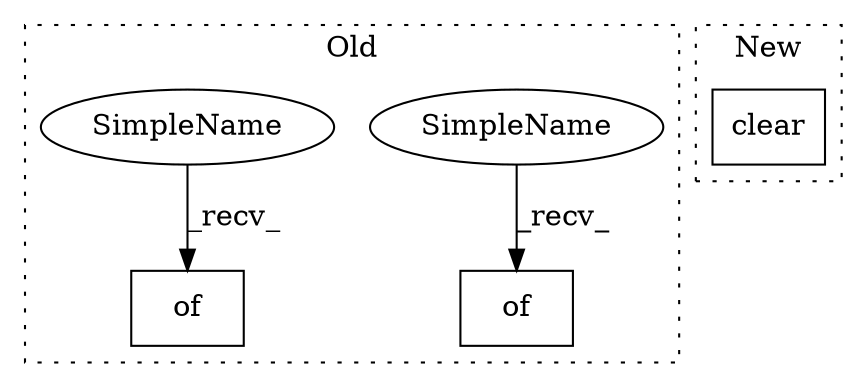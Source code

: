 digraph G {
subgraph cluster0 {
1 [label="of" a="32" s="5438" l="4" shape="box"];
3 [label="of" a="32" s="5415" l="4" shape="box"];
4 [label="SimpleName" a="42" s="5434" l="3" shape="ellipse"];
5 [label="SimpleName" a="42" s="5411" l="3" shape="ellipse"];
label = "Old";
style="dotted";
}
subgraph cluster1 {
2 [label="clear" a="32" s="6297" l="7" shape="box"];
label = "New";
style="dotted";
}
4 -> 1 [label="_recv_"];
5 -> 3 [label="_recv_"];
}